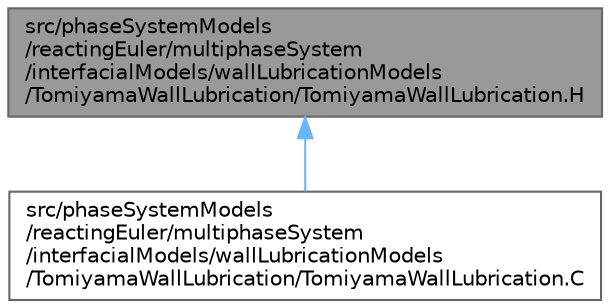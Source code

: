 digraph "src/phaseSystemModels/reactingEuler/multiphaseSystem/interfacialModels/wallLubricationModels/TomiyamaWallLubrication/TomiyamaWallLubrication.H"
{
 // LATEX_PDF_SIZE
  bgcolor="transparent";
  edge [fontname=Helvetica,fontsize=10,labelfontname=Helvetica,labelfontsize=10];
  node [fontname=Helvetica,fontsize=10,shape=box,height=0.2,width=0.4];
  Node1 [id="Node000001",label="src/phaseSystemModels\l/reactingEuler/multiphaseSystem\l/interfacialModels/wallLubricationModels\l/TomiyamaWallLubrication/TomiyamaWallLubrication.H",height=0.2,width=0.4,color="gray40", fillcolor="grey60", style="filled", fontcolor="black",tooltip=" "];
  Node1 -> Node2 [id="edge1_Node000001_Node000002",dir="back",color="steelblue1",style="solid",tooltip=" "];
  Node2 [id="Node000002",label="src/phaseSystemModels\l/reactingEuler/multiphaseSystem\l/interfacialModels/wallLubricationModels\l/TomiyamaWallLubrication/TomiyamaWallLubrication.C",height=0.2,width=0.4,color="grey40", fillcolor="white", style="filled",URL="$reactingEuler_2multiphaseSystem_2interfacialModels_2wallLubricationModels_2TomiyamaWallLubrication_2TomiyamaWallLubrication_8C.html",tooltip=" "];
}
